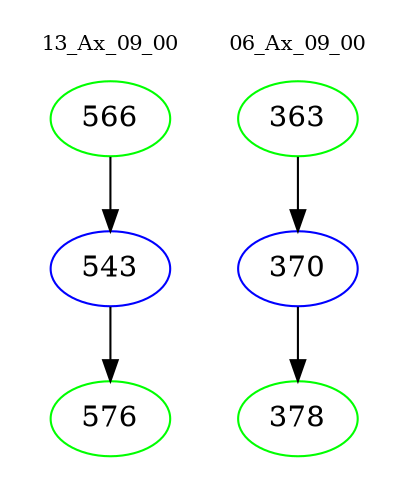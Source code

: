 digraph{
subgraph cluster_0 {
color = white
label = "13_Ax_09_00";
fontsize=10;
T0_566 [label="566", color="green"]
T0_566 -> T0_543 [color="black"]
T0_543 [label="543", color="blue"]
T0_543 -> T0_576 [color="black"]
T0_576 [label="576", color="green"]
}
subgraph cluster_1 {
color = white
label = "06_Ax_09_00";
fontsize=10;
T1_363 [label="363", color="green"]
T1_363 -> T1_370 [color="black"]
T1_370 [label="370", color="blue"]
T1_370 -> T1_378 [color="black"]
T1_378 [label="378", color="green"]
}
}
